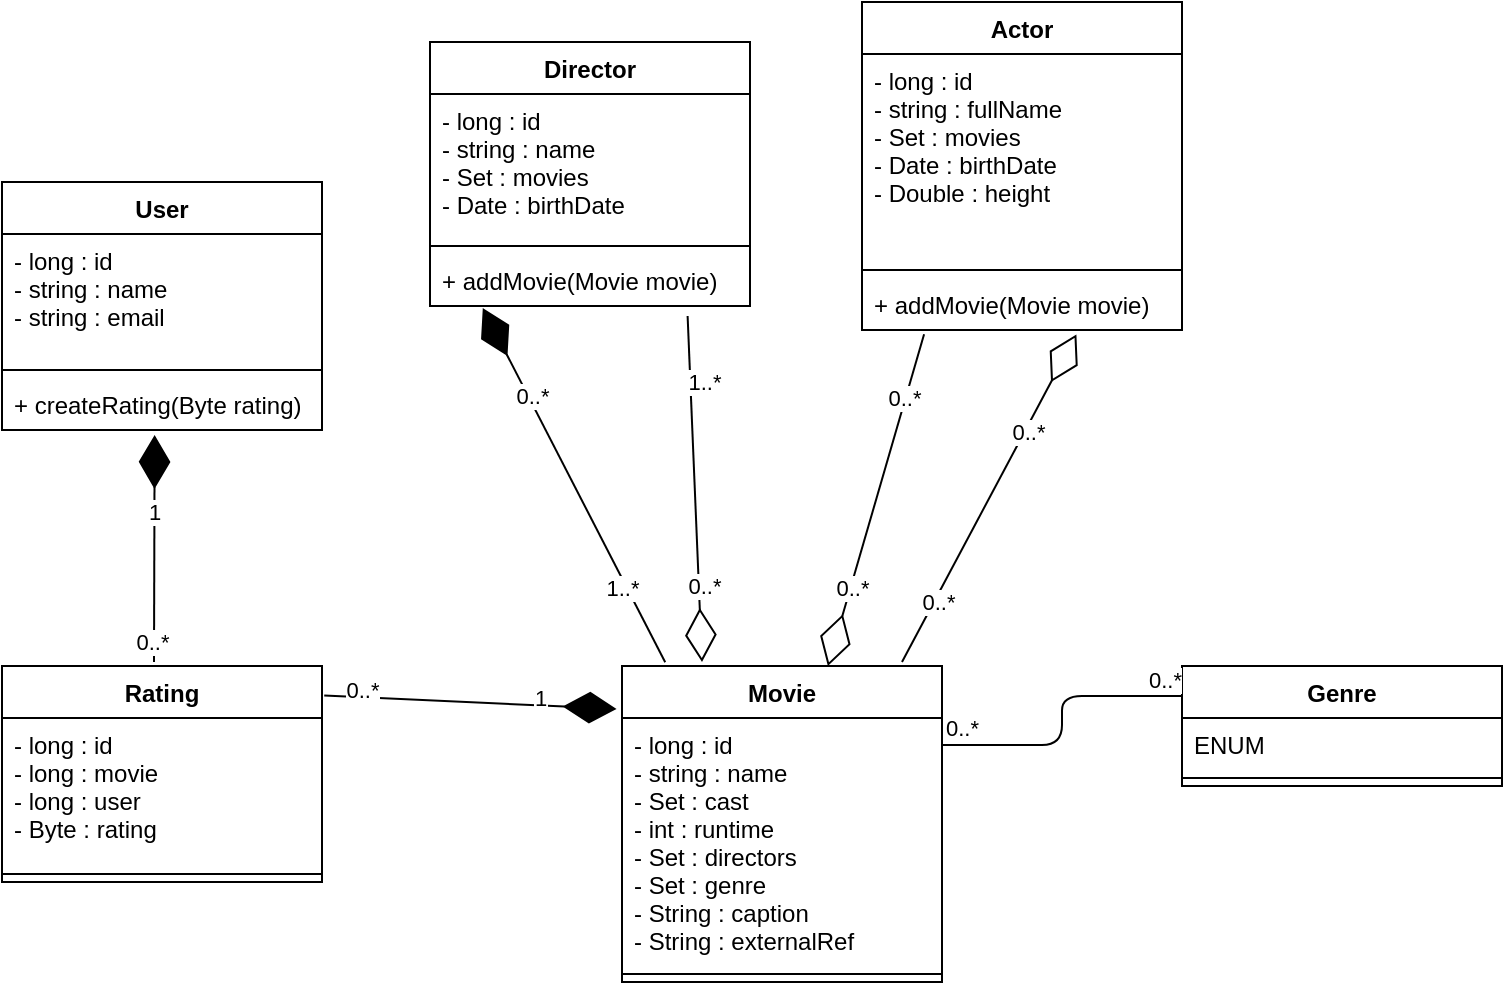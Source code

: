 <mxfile version="14.5.8" type="device"><diagram id="C5RBs43oDa-KdzZeNtuy" name="Page-1"><mxGraphModel dx="1038" dy="548" grid="1" gridSize="10" guides="1" tooltips="1" connect="1" arrows="1" fold="1" page="1" pageScale="1" pageWidth="827" pageHeight="1169" math="0" shadow="0"><root><mxCell id="WIyWlLk6GJQsqaUBKTNV-0"/><mxCell id="WIyWlLk6GJQsqaUBKTNV-1" parent="WIyWlLk6GJQsqaUBKTNV-0"/><mxCell id="eak3Btkujz7_IOqorwIU-10" value="Movie&#10;" style="swimlane;fontStyle=1;align=center;verticalAlign=top;childLayout=stackLayout;horizontal=1;startSize=26;horizontalStack=0;resizeParent=1;resizeParentMax=0;resizeLast=0;collapsible=1;marginBottom=0;" parent="WIyWlLk6GJQsqaUBKTNV-1" vertex="1"><mxGeometry x="350" y="372" width="160" height="158" as="geometry"/></mxCell><mxCell id="eak3Btkujz7_IOqorwIU-11" value="- long : id&#10;- string : name&#10;- Set : cast&#10;- int : runtime&#10;- Set : directors&#10;- Set : genre&#10;- String : caption&#10;- String : externalRef" style="text;strokeColor=none;fillColor=none;align=left;verticalAlign=top;spacingLeft=4;spacingRight=4;overflow=hidden;rotatable=0;points=[[0,0.5],[1,0.5]];portConstraint=eastwest;" parent="eak3Btkujz7_IOqorwIU-10" vertex="1"><mxGeometry y="26" width="160" height="124" as="geometry"/></mxCell><mxCell id="eak3Btkujz7_IOqorwIU-12" value="" style="line;strokeWidth=1;fillColor=none;align=left;verticalAlign=middle;spacingTop=-1;spacingLeft=3;spacingRight=3;rotatable=0;labelPosition=right;points=[];portConstraint=eastwest;" parent="eak3Btkujz7_IOqorwIU-10" vertex="1"><mxGeometry y="150" width="160" height="8" as="geometry"/></mxCell><mxCell id="eak3Btkujz7_IOqorwIU-18" value="Genre" style="swimlane;fontStyle=1;align=center;verticalAlign=top;childLayout=stackLayout;horizontal=1;startSize=26;horizontalStack=0;resizeParent=1;resizeParentMax=0;resizeLast=0;collapsible=1;marginBottom=0;" parent="WIyWlLk6GJQsqaUBKTNV-1" vertex="1"><mxGeometry x="630" y="372" width="160" height="60" as="geometry"/></mxCell><mxCell id="eak3Btkujz7_IOqorwIU-19" value="ENUM" style="text;strokeColor=none;fillColor=none;align=left;verticalAlign=top;spacingLeft=4;spacingRight=4;overflow=hidden;rotatable=0;points=[[0,0.5],[1,0.5]];portConstraint=eastwest;" parent="eak3Btkujz7_IOqorwIU-18" vertex="1"><mxGeometry y="26" width="160" height="26" as="geometry"/></mxCell><mxCell id="eak3Btkujz7_IOqorwIU-20" value="" style="line;strokeWidth=1;fillColor=none;align=left;verticalAlign=middle;spacingTop=-1;spacingLeft=3;spacingRight=3;rotatable=0;labelPosition=right;points=[];portConstraint=eastwest;" parent="eak3Btkujz7_IOqorwIU-18" vertex="1"><mxGeometry y="52" width="160" height="8" as="geometry"/></mxCell><mxCell id="eak3Btkujz7_IOqorwIU-22" value="Rating" style="swimlane;fontStyle=1;align=center;verticalAlign=top;childLayout=stackLayout;horizontal=1;startSize=26;horizontalStack=0;resizeParent=1;resizeParentMax=0;resizeLast=0;collapsible=1;marginBottom=0;" parent="WIyWlLk6GJQsqaUBKTNV-1" vertex="1"><mxGeometry x="40" y="372" width="160" height="108" as="geometry"/></mxCell><mxCell id="eak3Btkujz7_IOqorwIU-23" value="- long : id&#10;- long : movie&#10;- long : user&#10;- Byte : rating" style="text;strokeColor=none;fillColor=none;align=left;verticalAlign=top;spacingLeft=4;spacingRight=4;overflow=hidden;rotatable=0;points=[[0,0.5],[1,0.5]];portConstraint=eastwest;" parent="eak3Btkujz7_IOqorwIU-22" vertex="1"><mxGeometry y="26" width="160" height="74" as="geometry"/></mxCell><mxCell id="eak3Btkujz7_IOqorwIU-24" value="" style="line;strokeWidth=1;fillColor=none;align=left;verticalAlign=middle;spacingTop=-1;spacingLeft=3;spacingRight=3;rotatable=0;labelPosition=right;points=[];portConstraint=eastwest;" parent="eak3Btkujz7_IOqorwIU-22" vertex="1"><mxGeometry y="100" width="160" height="8" as="geometry"/></mxCell><mxCell id="eak3Btkujz7_IOqorwIU-30" value="" style="endArrow=diamondThin;endFill=1;endSize=24;html=1;exitX=1.007;exitY=0.136;exitDx=0;exitDy=0;exitPerimeter=0;entryX=-0.017;entryY=0.136;entryDx=0;entryDy=0;entryPerimeter=0;" parent="WIyWlLk6GJQsqaUBKTNV-1" source="eak3Btkujz7_IOqorwIU-22" target="eak3Btkujz7_IOqorwIU-10" edge="1"><mxGeometry width="160" relative="1" as="geometry"><mxPoint x="210" y="340" as="sourcePoint"/><mxPoint x="370" y="340" as="targetPoint"/></mxGeometry></mxCell><mxCell id="eak3Btkujz7_IOqorwIU-32" value="1" style="edgeLabel;html=1;align=center;verticalAlign=middle;resizable=0;points=[];" parent="eak3Btkujz7_IOqorwIU-30" vertex="1" connectable="0"><mxGeometry x="0.471" y="-1" relative="1" as="geometry"><mxPoint y="-4.7" as="offset"/></mxGeometry></mxCell><mxCell id="eak3Btkujz7_IOqorwIU-33" value="0..*" style="edgeLabel;html=1;align=center;verticalAlign=middle;resizable=0;points=[];" parent="eak3Btkujz7_IOqorwIU-30" vertex="1" connectable="0"><mxGeometry x="-0.774" y="1" relative="1" as="geometry"><mxPoint x="2.33" y="-2.7" as="offset"/></mxGeometry></mxCell><mxCell id="eak3Btkujz7_IOqorwIU-34" value="" style="endArrow=none;html=1;edgeStyle=orthogonalEdgeStyle;exitX=1;exitY=0.25;exitDx=0;exitDy=0;entryX=0;entryY=0.25;entryDx=0;entryDy=0;" parent="WIyWlLk6GJQsqaUBKTNV-1" source="eak3Btkujz7_IOqorwIU-10" target="eak3Btkujz7_IOqorwIU-18" edge="1"><mxGeometry relative="1" as="geometry"><mxPoint x="340" y="330" as="sourcePoint"/><mxPoint x="500" y="330" as="targetPoint"/></mxGeometry></mxCell><mxCell id="eak3Btkujz7_IOqorwIU-35" value="0..*" style="edgeLabel;resizable=0;html=1;align=left;verticalAlign=bottom;" parent="eak3Btkujz7_IOqorwIU-34" connectable="0" vertex="1"><mxGeometry x="-1" relative="1" as="geometry"/></mxCell><mxCell id="eak3Btkujz7_IOqorwIU-36" value="0..*" style="edgeLabel;resizable=0;html=1;align=right;verticalAlign=bottom;" parent="eak3Btkujz7_IOqorwIU-34" connectable="0" vertex="1"><mxGeometry x="1" relative="1" as="geometry"/></mxCell><mxCell id="eak3Btkujz7_IOqorwIU-41" value="Actor&#10;" style="swimlane;fontStyle=1;align=center;verticalAlign=top;childLayout=stackLayout;horizontal=1;startSize=26;horizontalStack=0;resizeParent=1;resizeParentMax=0;resizeLast=0;collapsible=1;marginBottom=0;" parent="WIyWlLk6GJQsqaUBKTNV-1" vertex="1"><mxGeometry x="470" y="40" width="160" height="164" as="geometry"/></mxCell><mxCell id="eak3Btkujz7_IOqorwIU-42" value="- long : id&#10;- string : fullName&#10;- Set : movies&#10;- Date : birthDate&#10;- Double : height" style="text;strokeColor=none;fillColor=none;align=left;verticalAlign=top;spacingLeft=4;spacingRight=4;overflow=hidden;rotatable=0;points=[[0,0.5],[1,0.5]];portConstraint=eastwest;" parent="eak3Btkujz7_IOqorwIU-41" vertex="1"><mxGeometry y="26" width="160" height="104" as="geometry"/></mxCell><mxCell id="eak3Btkujz7_IOqorwIU-43" value="" style="line;strokeWidth=1;fillColor=none;align=left;verticalAlign=middle;spacingTop=-1;spacingLeft=3;spacingRight=3;rotatable=0;labelPosition=right;points=[];portConstraint=eastwest;" parent="eak3Btkujz7_IOqorwIU-41" vertex="1"><mxGeometry y="130" width="160" height="8" as="geometry"/></mxCell><mxCell id="eak3Btkujz7_IOqorwIU-44" value="+ addMovie(Movie movie)" style="text;strokeColor=none;fillColor=none;align=left;verticalAlign=top;spacingLeft=4;spacingRight=4;overflow=hidden;rotatable=0;points=[[0,0.5],[1,0.5]];portConstraint=eastwest;" parent="eak3Btkujz7_IOqorwIU-41" vertex="1"><mxGeometry y="138" width="160" height="26" as="geometry"/></mxCell><mxCell id="eak3Btkujz7_IOqorwIU-45" value="User" style="swimlane;fontStyle=1;align=center;verticalAlign=top;childLayout=stackLayout;horizontal=1;startSize=26;horizontalStack=0;resizeParent=1;resizeParentMax=0;resizeLast=0;collapsible=1;marginBottom=0;" parent="WIyWlLk6GJQsqaUBKTNV-1" vertex="1"><mxGeometry x="40" y="130" width="160" height="124" as="geometry"/></mxCell><mxCell id="eak3Btkujz7_IOqorwIU-46" value="- long : id&#10;- string : name&#10;- string : email" style="text;strokeColor=none;fillColor=none;align=left;verticalAlign=top;spacingLeft=4;spacingRight=4;overflow=hidden;rotatable=0;points=[[0,0.5],[1,0.5]];portConstraint=eastwest;" parent="eak3Btkujz7_IOqorwIU-45" vertex="1"><mxGeometry y="26" width="160" height="64" as="geometry"/></mxCell><mxCell id="eak3Btkujz7_IOqorwIU-47" value="" style="line;strokeWidth=1;fillColor=none;align=left;verticalAlign=middle;spacingTop=-1;spacingLeft=3;spacingRight=3;rotatable=0;labelPosition=right;points=[];portConstraint=eastwest;" parent="eak3Btkujz7_IOqorwIU-45" vertex="1"><mxGeometry y="90" width="160" height="8" as="geometry"/></mxCell><mxCell id="eak3Btkujz7_IOqorwIU-48" value="+ createRating(Byte rating)" style="text;strokeColor=none;fillColor=none;align=left;verticalAlign=top;spacingLeft=4;spacingRight=4;overflow=hidden;rotatable=0;points=[[0,0.5],[1,0.5]];portConstraint=eastwest;" parent="eak3Btkujz7_IOqorwIU-45" vertex="1"><mxGeometry y="98" width="160" height="26" as="geometry"/></mxCell><mxCell id="eak3Btkujz7_IOqorwIU-49" value="Director" style="swimlane;fontStyle=1;align=center;verticalAlign=top;childLayout=stackLayout;horizontal=1;startSize=26;horizontalStack=0;resizeParent=1;resizeParentMax=0;resizeLast=0;collapsible=1;marginBottom=0;" parent="WIyWlLk6GJQsqaUBKTNV-1" vertex="1"><mxGeometry x="254" y="60" width="160" height="132" as="geometry"/></mxCell><mxCell id="eak3Btkujz7_IOqorwIU-50" value="- long : id&#10;- string : name&#10;- Set : movies&#10;- Date : birthDate" style="text;strokeColor=none;fillColor=none;align=left;verticalAlign=top;spacingLeft=4;spacingRight=4;overflow=hidden;rotatable=0;points=[[0,0.5],[1,0.5]];portConstraint=eastwest;" parent="eak3Btkujz7_IOqorwIU-49" vertex="1"><mxGeometry y="26" width="160" height="72" as="geometry"/></mxCell><mxCell id="eak3Btkujz7_IOqorwIU-51" value="" style="line;strokeWidth=1;fillColor=none;align=left;verticalAlign=middle;spacingTop=-1;spacingLeft=3;spacingRight=3;rotatable=0;labelPosition=right;points=[];portConstraint=eastwest;" parent="eak3Btkujz7_IOqorwIU-49" vertex="1"><mxGeometry y="98" width="160" height="8" as="geometry"/></mxCell><mxCell id="eak3Btkujz7_IOqorwIU-52" value="+ addMovie(Movie movie)" style="text;strokeColor=none;fillColor=none;align=left;verticalAlign=top;spacingLeft=4;spacingRight=4;overflow=hidden;rotatable=0;points=[[0,0.5],[1,0.5]];portConstraint=eastwest;" parent="eak3Btkujz7_IOqorwIU-49" vertex="1"><mxGeometry y="106" width="160" height="26" as="geometry"/></mxCell><mxCell id="eak3Btkujz7_IOqorwIU-64" value="" style="endArrow=diamondThin;endFill=1;endSize=24;html=1;entryX=0.477;entryY=1.095;entryDx=0;entryDy=0;entryPerimeter=0;" parent="WIyWlLk6GJQsqaUBKTNV-1" target="eak3Btkujz7_IOqorwIU-48" edge="1"><mxGeometry width="160" relative="1" as="geometry"><mxPoint x="116" y="370" as="sourcePoint"/><mxPoint x="160" y="268" as="targetPoint"/></mxGeometry></mxCell><mxCell id="eak3Btkujz7_IOqorwIU-65" value="1" style="edgeLabel;html=1;align=center;verticalAlign=middle;resizable=0;points=[];" parent="eak3Btkujz7_IOqorwIU-64" vertex="1" connectable="0"><mxGeometry x="0.318" relative="1" as="geometry"><mxPoint as="offset"/></mxGeometry></mxCell><mxCell id="eak3Btkujz7_IOqorwIU-66" value="0..*" style="edgeLabel;html=1;align=center;verticalAlign=middle;resizable=0;points=[];" parent="eak3Btkujz7_IOqorwIU-64" vertex="1" connectable="0"><mxGeometry x="-0.823" y="1" relative="1" as="geometry"><mxPoint as="offset"/></mxGeometry></mxCell><mxCell id="eak3Btkujz7_IOqorwIU-67" value="" style="endArrow=diamondThin;endFill=0;endSize=24;html=1;exitX=0.805;exitY=1.192;exitDx=0;exitDy=0;exitPerimeter=0;" parent="WIyWlLk6GJQsqaUBKTNV-1" source="eak3Btkujz7_IOqorwIU-52" edge="1"><mxGeometry width="160" relative="1" as="geometry"><mxPoint x="340" y="330" as="sourcePoint"/><mxPoint x="390" y="370" as="targetPoint"/><Array as="points"/></mxGeometry></mxCell><mxCell id="eak3Btkujz7_IOqorwIU-69" value="0..*" style="edgeLabel;html=1;align=center;verticalAlign=middle;resizable=0;points=[];" parent="eak3Btkujz7_IOqorwIU-67" vertex="1" connectable="0"><mxGeometry x="0.559" y="2" relative="1" as="geometry"><mxPoint as="offset"/></mxGeometry></mxCell><mxCell id="eak3Btkujz7_IOqorwIU-70" value="1..*" style="edgeLabel;html=1;align=center;verticalAlign=middle;resizable=0;points=[];" parent="eak3Btkujz7_IOqorwIU-67" vertex="1" connectable="0"><mxGeometry x="-0.795" relative="1" as="geometry"><mxPoint x="7.01" y="14.83" as="offset"/></mxGeometry></mxCell><mxCell id="eak3Btkujz7_IOqorwIU-71" value="" style="endArrow=diamondThin;endFill=0;endSize=24;html=1;exitX=0.194;exitY=1.082;exitDx=0;exitDy=0;exitPerimeter=0;" parent="WIyWlLk6GJQsqaUBKTNV-1" source="eak3Btkujz7_IOqorwIU-44" target="eak3Btkujz7_IOqorwIU-10" edge="1"><mxGeometry width="160" relative="1" as="geometry"><mxPoint x="340" y="330" as="sourcePoint"/><mxPoint x="500" y="330" as="targetPoint"/></mxGeometry></mxCell><mxCell id="eak3Btkujz7_IOqorwIU-72" value="&lt;span style=&quot;color: rgba(0 , 0 , 0 , 0) ; font-family: monospace ; font-size: 0px ; background-color: rgb(248 , 249 , 250)&quot;&gt;%3CmxGraphModel%3E%3Croot%3E%3CmxCell%20id%3D%220%22%2F%3E%3CmxCell%20id%3D%221%22%20parent%3D%220%22%2F%3E%3CmxCell%20id%3D%222%22%20value%3D%221..*%22%20style%3D%22edgeLabel%3Bhtml%3D1%3Balign%3Dcenter%3BverticalAlign%3Dmiddle%3Bresizable%3D0%3Bpoints%3D%5B%5D%3B%22%20vertex%3D%221%22%20connectable%3D%220%22%20parent%3D%221%22%3E%3CmxGeometry%20x%3D%22541.285%22%20y%3D%22214.323%22%20as%3D%22geometry%22%2F%3E%3C%2FmxCell%3E%3C%2Froot%3E%3C%2FmxGraphModel%3E&lt;/span&gt;" style="edgeLabel;html=1;align=center;verticalAlign=middle;resizable=0;points=[];" parent="eak3Btkujz7_IOqorwIU-71" vertex="1" connectable="0"><mxGeometry x="-0.771" relative="1" as="geometry"><mxPoint as="offset"/></mxGeometry></mxCell><mxCell id="eak3Btkujz7_IOqorwIU-73" value="0..*" style="edgeLabel;html=1;align=center;verticalAlign=middle;resizable=0;points=[];" parent="eak3Btkujz7_IOqorwIU-71" vertex="1" connectable="0"><mxGeometry x="-0.831" y="1" relative="1" as="geometry"><mxPoint x="-7.28" y="17.85" as="offset"/></mxGeometry></mxCell><mxCell id="eak3Btkujz7_IOqorwIU-74" value="0..*" style="edgeLabel;html=1;align=center;verticalAlign=middle;resizable=0;points=[];" parent="eak3Btkujz7_IOqorwIU-71" vertex="1" connectable="0"><mxGeometry x="0.53" relative="1" as="geometry"><mxPoint as="offset"/></mxGeometry></mxCell><mxCell id="3JZfdsHFDpyTTt0KCY1i-0" value="" style="endArrow=diamondThin;endFill=1;endSize=24;html=1;exitX=0.135;exitY=-0.012;exitDx=0;exitDy=0;exitPerimeter=0;entryX=0.165;entryY=1.038;entryDx=0;entryDy=0;entryPerimeter=0;" parent="WIyWlLk6GJQsqaUBKTNV-1" source="eak3Btkujz7_IOqorwIU-10" target="eak3Btkujz7_IOqorwIU-52" edge="1"><mxGeometry width="160" relative="1" as="geometry"><mxPoint x="330" y="380" as="sourcePoint"/><mxPoint x="490" y="380" as="targetPoint"/></mxGeometry></mxCell><mxCell id="3JZfdsHFDpyTTt0KCY1i-1" value="0..*" style="edgeLabel;html=1;align=center;verticalAlign=middle;resizable=0;points=[];" parent="3JZfdsHFDpyTTt0KCY1i-0" vertex="1" connectable="0"><mxGeometry x="0.498" y="-2" relative="1" as="geometry"><mxPoint as="offset"/></mxGeometry></mxCell><mxCell id="3JZfdsHFDpyTTt0KCY1i-2" value="1..*" style="edgeLabel;html=1;align=center;verticalAlign=middle;resizable=0;points=[];" parent="3JZfdsHFDpyTTt0KCY1i-0" vertex="1" connectable="0"><mxGeometry x="-0.569" y="2" relative="1" as="geometry"><mxPoint as="offset"/></mxGeometry></mxCell><mxCell id="UaiKuJoEVrkE86-VB7Dt-0" value="" style="endArrow=diamondThin;endFill=0;endSize=24;html=1;entryX=0.67;entryY=1.085;entryDx=0;entryDy=0;entryPerimeter=0;" parent="WIyWlLk6GJQsqaUBKTNV-1" target="eak3Btkujz7_IOqorwIU-44" edge="1"><mxGeometry width="160" relative="1" as="geometry"><mxPoint x="490" y="370" as="sourcePoint"/><mxPoint x="490" y="280" as="targetPoint"/></mxGeometry></mxCell><mxCell id="UaiKuJoEVrkE86-VB7Dt-1" value="0..*" style="edgeLabel;html=1;align=center;verticalAlign=middle;resizable=0;points=[];" parent="UaiKuJoEVrkE86-VB7Dt-0" vertex="1" connectable="0"><mxGeometry x="0.418" y="-1" relative="1" as="geometry"><mxPoint as="offset"/></mxGeometry></mxCell><mxCell id="UaiKuJoEVrkE86-VB7Dt-2" value="0..*" style="edgeLabel;html=1;align=center;verticalAlign=middle;resizable=0;points=[];" parent="UaiKuJoEVrkE86-VB7Dt-0" vertex="1" connectable="0"><mxGeometry x="-0.628" y="-2" relative="1" as="geometry"><mxPoint y="-1" as="offset"/></mxGeometry></mxCell></root></mxGraphModel></diagram></mxfile>